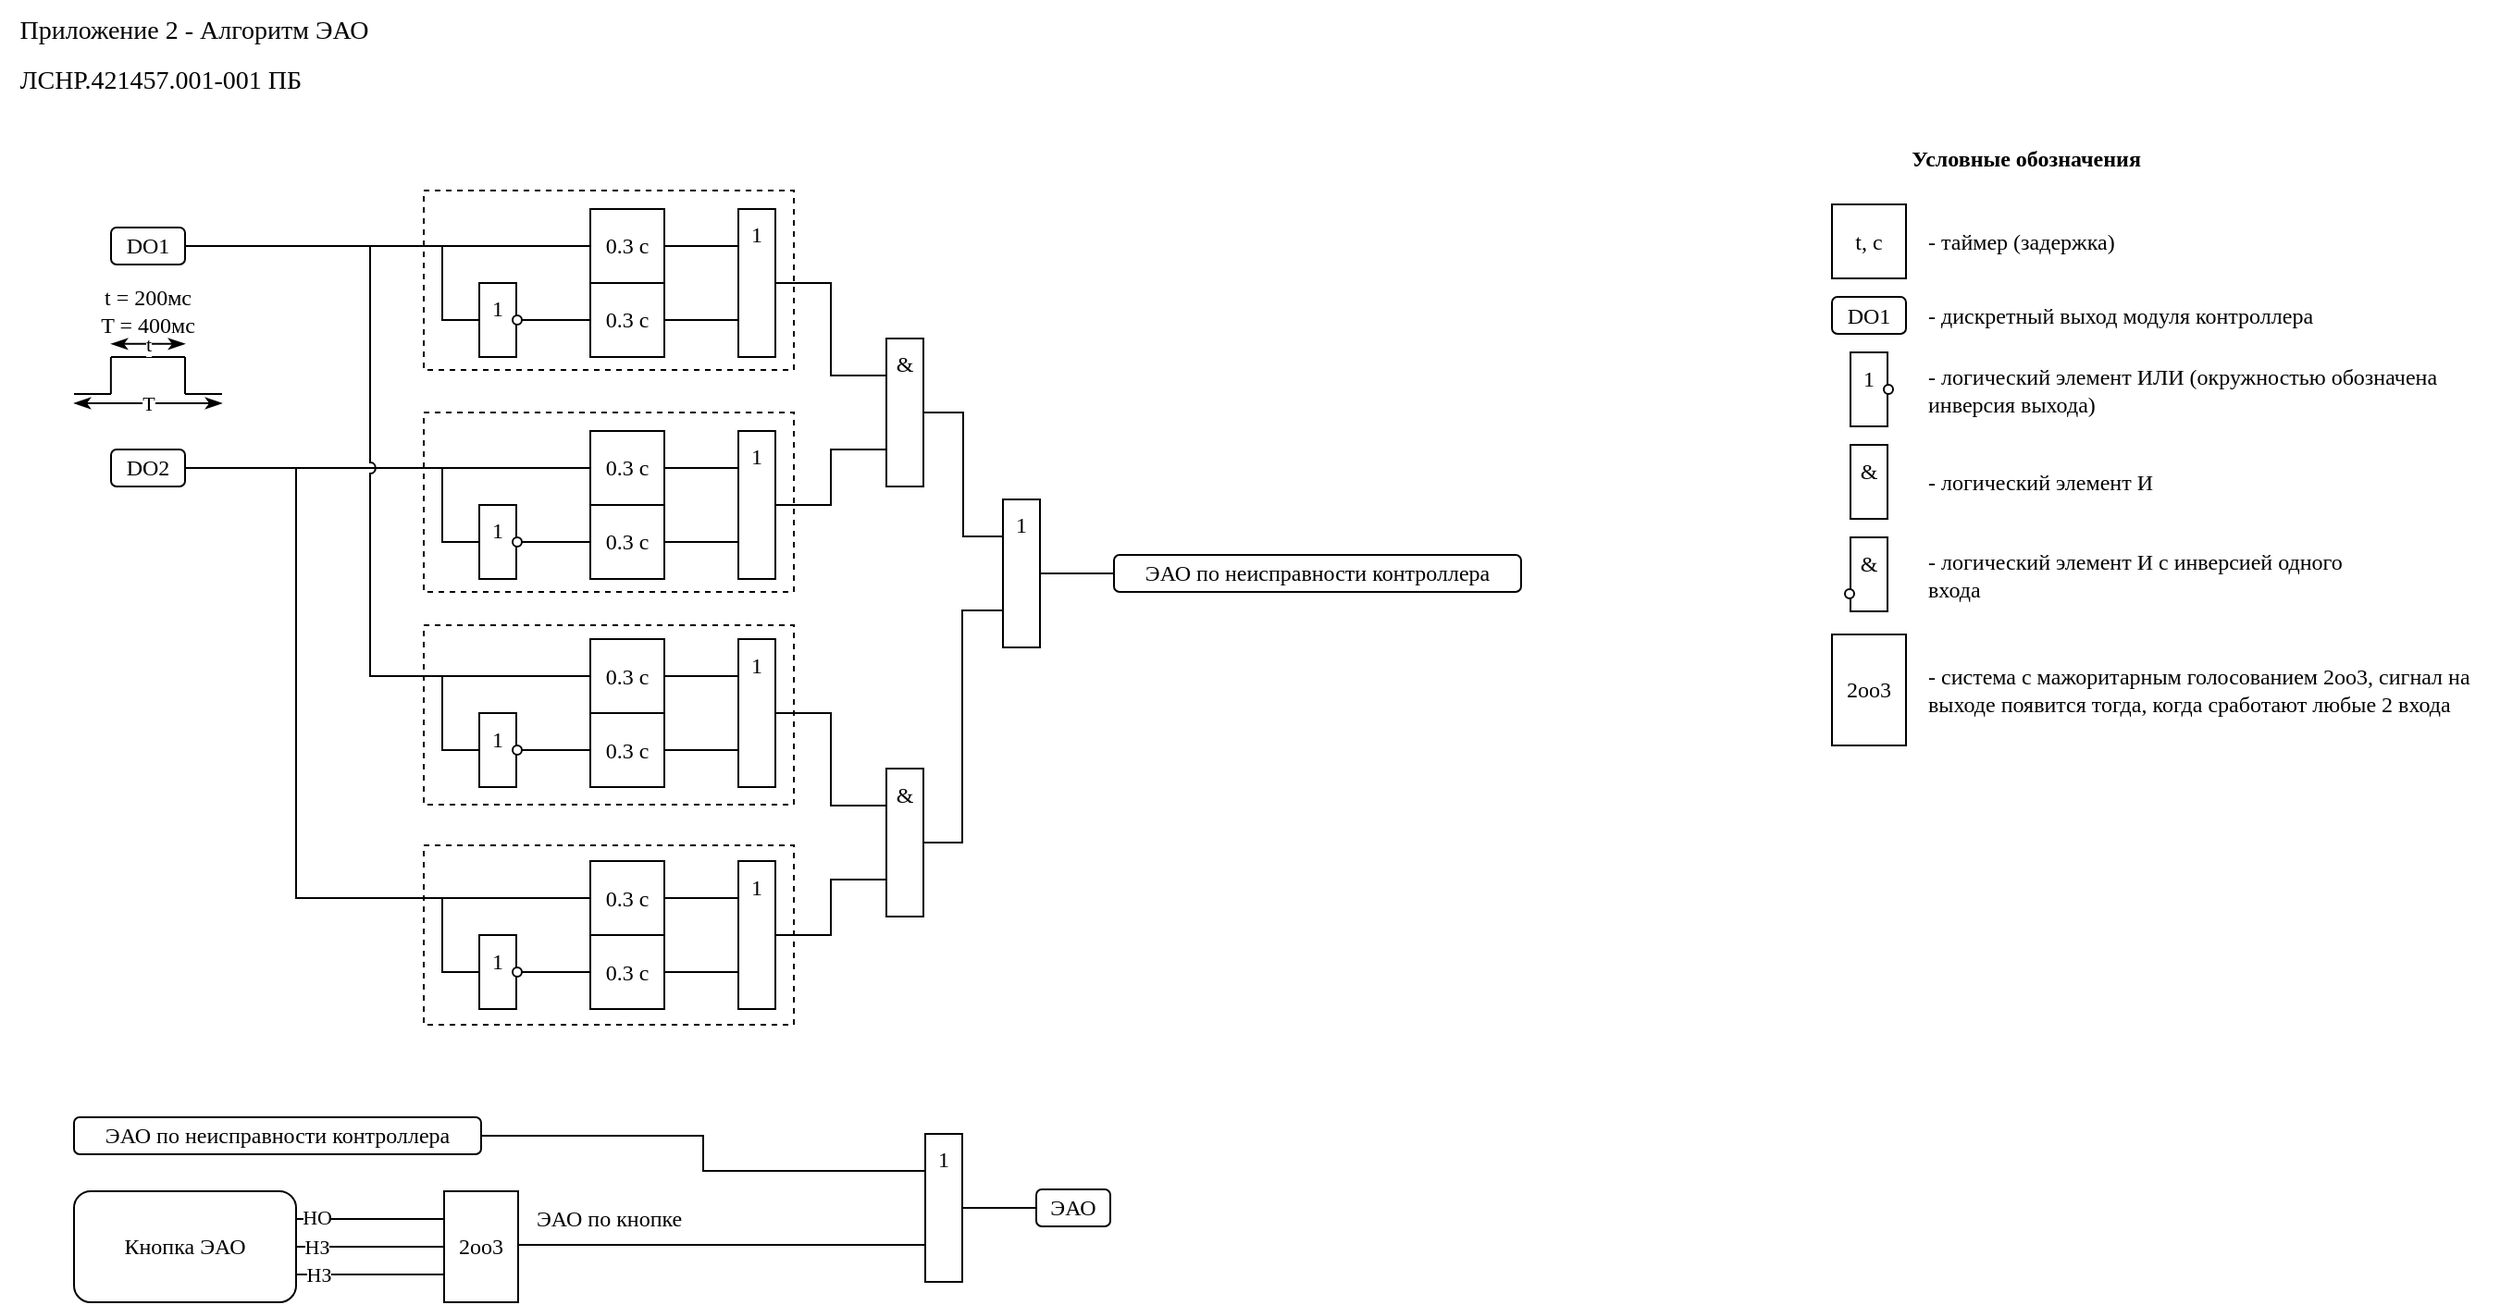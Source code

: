 <mxfile version="24.4.2" type="github" pages="2">
  <diagram id="ZtWWPMljTFp8yyawiEbH" name="ЭАО Причины">
    <mxGraphModel dx="1430" dy="848" grid="1" gridSize="10" guides="1" tooltips="1" connect="1" arrows="1" fold="1" page="1" pageScale="1" pageWidth="1654" pageHeight="1169" math="0" shadow="0">
      <root>
        <mxCell id="0" />
        <mxCell id="1" parent="0" />
        <mxCell id="1M11u-CtS68cAVDWNLhs-1" value="DO1" style="rounded=1;whiteSpace=wrap;html=1;fontFamily=Tahoma;" parent="1" vertex="1">
          <mxGeometry x="100" y="133" width="40" height="20" as="geometry" />
        </mxCell>
        <mxCell id="1M11u-CtS68cAVDWNLhs-2" value="0.3 с" style="whiteSpace=wrap;html=1;rounded=0;fontFamily=Tahoma;" parent="1" vertex="1">
          <mxGeometry x="359" y="123" width="40" height="40" as="geometry" />
        </mxCell>
        <mxCell id="1M11u-CtS68cAVDWNLhs-3" value="0.3 с" style="whiteSpace=wrap;html=1;rounded=0;fontFamily=Tahoma;" parent="1" vertex="1">
          <mxGeometry x="359" y="163" width="40" height="40" as="geometry" />
        </mxCell>
        <mxCell id="1M11u-CtS68cAVDWNLhs-4" value="1" style="whiteSpace=wrap;html=1;rounded=0;fontFamily=Tahoma;verticalAlign=top;" parent="1" vertex="1">
          <mxGeometry x="299" y="163" width="20" height="40" as="geometry" />
        </mxCell>
        <mxCell id="1M11u-CtS68cAVDWNLhs-5" value="" style="ellipse;whiteSpace=wrap;html=1;aspect=fixed;rounded=1;fontFamily=Tahoma;" parent="1" vertex="1">
          <mxGeometry x="317" y="180.5" width="5" height="5" as="geometry" />
        </mxCell>
        <mxCell id="1M11u-CtS68cAVDWNLhs-6" value="" style="edgeStyle=orthogonalEdgeStyle;rounded=0;orthogonalLoop=1;jettySize=auto;html=1;endArrow=none;endFill=0;entryX=0;entryY=0.5;entryDx=0;entryDy=0;exitX=1;exitY=0.5;exitDx=0;exitDy=0;fontFamily=Tahoma;" parent="1" source="1M11u-CtS68cAVDWNLhs-1" target="1M11u-CtS68cAVDWNLhs-2" edge="1">
          <mxGeometry relative="1" as="geometry">
            <mxPoint x="150" y="303" as="sourcePoint" />
            <mxPoint x="230" y="303" as="targetPoint" />
            <Array as="points" />
          </mxGeometry>
        </mxCell>
        <mxCell id="1M11u-CtS68cAVDWNLhs-7" value="" style="edgeStyle=orthogonalEdgeStyle;rounded=0;orthogonalLoop=1;jettySize=auto;html=1;endArrow=none;endFill=0;entryX=0;entryY=0.5;entryDx=0;entryDy=0;fontFamily=Tahoma;" parent="1" target="1M11u-CtS68cAVDWNLhs-4" edge="1">
          <mxGeometry relative="1" as="geometry">
            <mxPoint x="279" y="143" as="sourcePoint" />
            <mxPoint x="279" y="182.86" as="targetPoint" />
            <Array as="points">
              <mxPoint x="279" y="183" />
            </Array>
          </mxGeometry>
        </mxCell>
        <mxCell id="1M11u-CtS68cAVDWNLhs-8" value="" style="edgeStyle=orthogonalEdgeStyle;rounded=0;orthogonalLoop=1;jettySize=auto;html=1;endArrow=none;endFill=0;entryX=0;entryY=0.5;entryDx=0;entryDy=0;exitX=1;exitY=0.5;exitDx=0;exitDy=0;fontFamily=Tahoma;" parent="1" source="1M11u-CtS68cAVDWNLhs-5" target="1M11u-CtS68cAVDWNLhs-3" edge="1">
          <mxGeometry relative="1" as="geometry">
            <mxPoint x="339" y="183" as="sourcePoint" />
            <mxPoint x="369" y="153" as="targetPoint" />
            <Array as="points" />
          </mxGeometry>
        </mxCell>
        <mxCell id="1M11u-CtS68cAVDWNLhs-9" value="1" style="whiteSpace=wrap;html=1;rounded=0;fontFamily=Tahoma;verticalAlign=top;" parent="1" vertex="1">
          <mxGeometry x="439" y="123" width="20" height="80" as="geometry" />
        </mxCell>
        <mxCell id="1M11u-CtS68cAVDWNLhs-10" value="" style="edgeStyle=orthogonalEdgeStyle;rounded=0;orthogonalLoop=1;jettySize=auto;html=1;endArrow=none;endFill=0;entryX=0;entryY=0.75;entryDx=0;entryDy=0;exitX=1;exitY=0.5;exitDx=0;exitDy=0;fontFamily=Tahoma;" parent="1" source="1M11u-CtS68cAVDWNLhs-3" target="1M11u-CtS68cAVDWNLhs-9" edge="1">
          <mxGeometry relative="1" as="geometry">
            <mxPoint x="419" y="183" as="sourcePoint" />
            <mxPoint x="369" y="193" as="targetPoint" />
            <Array as="points" />
          </mxGeometry>
        </mxCell>
        <mxCell id="1M11u-CtS68cAVDWNLhs-11" value="" style="edgeStyle=orthogonalEdgeStyle;rounded=0;orthogonalLoop=1;jettySize=auto;html=1;endArrow=none;endFill=0;entryX=0;entryY=0.25;entryDx=0;entryDy=0;exitX=1;exitY=0.5;exitDx=0;exitDy=0;fontFamily=Tahoma;" parent="1" source="1M11u-CtS68cAVDWNLhs-2" target="1M11u-CtS68cAVDWNLhs-9" edge="1">
          <mxGeometry relative="1" as="geometry">
            <mxPoint x="409" y="193" as="sourcePoint" />
            <mxPoint x="469" y="193" as="targetPoint" />
            <Array as="points" />
          </mxGeometry>
        </mxCell>
        <mxCell id="1M11u-CtS68cAVDWNLhs-12" value="DO2" style="rounded=1;whiteSpace=wrap;html=1;fontFamily=Tahoma;" parent="1" vertex="1">
          <mxGeometry x="100" y="253" width="40" height="20" as="geometry" />
        </mxCell>
        <mxCell id="1M11u-CtS68cAVDWNLhs-13" value="0.3 с" style="whiteSpace=wrap;html=1;rounded=0;fontFamily=Tahoma;" parent="1" vertex="1">
          <mxGeometry x="359" y="243" width="40" height="40" as="geometry" />
        </mxCell>
        <mxCell id="1M11u-CtS68cAVDWNLhs-14" value="0.3 с" style="whiteSpace=wrap;html=1;rounded=0;fontFamily=Tahoma;" parent="1" vertex="1">
          <mxGeometry x="359" y="283" width="40" height="40" as="geometry" />
        </mxCell>
        <mxCell id="1M11u-CtS68cAVDWNLhs-15" value="1" style="whiteSpace=wrap;html=1;rounded=0;fontFamily=Tahoma;verticalAlign=top;" parent="1" vertex="1">
          <mxGeometry x="299" y="283" width="20" height="40" as="geometry" />
        </mxCell>
        <mxCell id="1M11u-CtS68cAVDWNLhs-16" value="" style="ellipse;whiteSpace=wrap;html=1;aspect=fixed;rounded=1;fontFamily=Tahoma;" parent="1" vertex="1">
          <mxGeometry x="317" y="300.5" width="5" height="5" as="geometry" />
        </mxCell>
        <mxCell id="1M11u-CtS68cAVDWNLhs-17" value="" style="edgeStyle=orthogonalEdgeStyle;rounded=0;orthogonalLoop=1;jettySize=auto;html=1;endArrow=none;endFill=0;entryX=0;entryY=0.5;entryDx=0;entryDy=0;exitX=1;exitY=0.5;exitDx=0;exitDy=0;fontFamily=Tahoma;" parent="1" source="1M11u-CtS68cAVDWNLhs-12" target="1M11u-CtS68cAVDWNLhs-13" edge="1">
          <mxGeometry relative="1" as="geometry">
            <mxPoint x="150" y="423" as="sourcePoint" />
            <mxPoint x="230" y="423" as="targetPoint" />
            <Array as="points" />
          </mxGeometry>
        </mxCell>
        <mxCell id="1M11u-CtS68cAVDWNLhs-18" value="" style="edgeStyle=orthogonalEdgeStyle;rounded=0;orthogonalLoop=1;jettySize=auto;html=1;endArrow=none;endFill=0;entryX=0;entryY=0.5;entryDx=0;entryDy=0;fontFamily=Tahoma;" parent="1" target="1M11u-CtS68cAVDWNLhs-15" edge="1">
          <mxGeometry relative="1" as="geometry">
            <mxPoint x="279" y="263" as="sourcePoint" />
            <mxPoint x="279" y="302.86" as="targetPoint" />
            <Array as="points">
              <mxPoint x="279" y="303" />
            </Array>
          </mxGeometry>
        </mxCell>
        <mxCell id="1M11u-CtS68cAVDWNLhs-19" value="" style="edgeStyle=orthogonalEdgeStyle;rounded=0;orthogonalLoop=1;jettySize=auto;html=1;endArrow=none;endFill=0;entryX=0;entryY=0.5;entryDx=0;entryDy=0;exitX=1;exitY=0.5;exitDx=0;exitDy=0;fontFamily=Tahoma;" parent="1" source="1M11u-CtS68cAVDWNLhs-16" target="1M11u-CtS68cAVDWNLhs-14" edge="1">
          <mxGeometry relative="1" as="geometry">
            <mxPoint x="339" y="303" as="sourcePoint" />
            <mxPoint x="369" y="273" as="targetPoint" />
            <Array as="points" />
          </mxGeometry>
        </mxCell>
        <mxCell id="1M11u-CtS68cAVDWNLhs-20" value="1" style="whiteSpace=wrap;html=1;rounded=0;fontFamily=Tahoma;verticalAlign=top;" parent="1" vertex="1">
          <mxGeometry x="439" y="243" width="20" height="80" as="geometry" />
        </mxCell>
        <mxCell id="1M11u-CtS68cAVDWNLhs-21" value="" style="edgeStyle=orthogonalEdgeStyle;rounded=0;orthogonalLoop=1;jettySize=auto;html=1;endArrow=none;endFill=0;entryX=0;entryY=0.75;entryDx=0;entryDy=0;exitX=1;exitY=0.5;exitDx=0;exitDy=0;fontFamily=Tahoma;" parent="1" source="1M11u-CtS68cAVDWNLhs-14" target="1M11u-CtS68cAVDWNLhs-20" edge="1">
          <mxGeometry relative="1" as="geometry">
            <mxPoint x="419" y="303" as="sourcePoint" />
            <mxPoint x="369" y="313" as="targetPoint" />
            <Array as="points" />
          </mxGeometry>
        </mxCell>
        <mxCell id="1M11u-CtS68cAVDWNLhs-22" value="" style="edgeStyle=orthogonalEdgeStyle;rounded=0;orthogonalLoop=1;jettySize=auto;html=1;endArrow=none;endFill=0;entryX=0;entryY=0.25;entryDx=0;entryDy=0;exitX=1;exitY=0.5;exitDx=0;exitDy=0;fontFamily=Tahoma;" parent="1" source="1M11u-CtS68cAVDWNLhs-13" target="1M11u-CtS68cAVDWNLhs-20" edge="1">
          <mxGeometry relative="1" as="geometry">
            <mxPoint x="409" y="313" as="sourcePoint" />
            <mxPoint x="469" y="313" as="targetPoint" />
            <Array as="points" />
          </mxGeometry>
        </mxCell>
        <mxCell id="1M11u-CtS68cAVDWNLhs-23" value="" style="endArrow=none;html=1;rounded=1;fontFamily=Tahoma;" parent="1" edge="1">
          <mxGeometry width="50" height="50" relative="1" as="geometry">
            <mxPoint x="140" y="223" as="sourcePoint" />
            <mxPoint x="160" y="223" as="targetPoint" />
          </mxGeometry>
        </mxCell>
        <mxCell id="1M11u-CtS68cAVDWNLhs-24" value="" style="endArrow=none;html=1;rounded=1;fontFamily=Tahoma;" parent="1" edge="1">
          <mxGeometry width="50" height="50" relative="1" as="geometry">
            <mxPoint x="99.93" y="223" as="sourcePoint" />
            <mxPoint x="99.93" y="203" as="targetPoint" />
          </mxGeometry>
        </mxCell>
        <mxCell id="1M11u-CtS68cAVDWNLhs-25" value="" style="endArrow=none;html=1;rounded=1;fontFamily=Tahoma;" parent="1" edge="1">
          <mxGeometry width="50" height="50" relative="1" as="geometry">
            <mxPoint x="140" y="223" as="sourcePoint" />
            <mxPoint x="140" y="203" as="targetPoint" />
          </mxGeometry>
        </mxCell>
        <mxCell id="1M11u-CtS68cAVDWNLhs-26" value="" style="endArrow=none;html=1;rounded=1;fontFamily=Tahoma;" parent="1" edge="1">
          <mxGeometry width="50" height="50" relative="1" as="geometry">
            <mxPoint x="140" y="203" as="sourcePoint" />
            <mxPoint x="100" y="203" as="targetPoint" />
          </mxGeometry>
        </mxCell>
        <mxCell id="1M11u-CtS68cAVDWNLhs-27" value="t&amp;nbsp;= 200мс&lt;br&gt;T = 400мс" style="text;html=1;strokeColor=none;fillColor=none;align=center;verticalAlign=middle;whiteSpace=wrap;rounded=0;fontFamily=Tahoma;" parent="1" vertex="1">
          <mxGeometry x="80" y="163" width="80" height="30" as="geometry" />
        </mxCell>
        <mxCell id="1M11u-CtS68cAVDWNLhs-28" value="T" style="endArrow=classicThin;startArrow=classicThin;html=1;rounded=1;fontFamily=Tahoma;startFill=1;endFill=1;" parent="1" edge="1">
          <mxGeometry width="50" height="50" relative="1" as="geometry">
            <mxPoint x="80" y="228" as="sourcePoint" />
            <mxPoint x="160" y="228" as="targetPoint" />
          </mxGeometry>
        </mxCell>
        <mxCell id="1M11u-CtS68cAVDWNLhs-29" value="t" style="endArrow=classicThin;startArrow=classicThin;html=1;rounded=1;fontFamily=Tahoma;startFill=1;endFill=1;" parent="1" edge="1">
          <mxGeometry width="50" height="50" relative="1" as="geometry">
            <mxPoint x="100" y="195.93" as="sourcePoint" />
            <mxPoint x="140" y="195.93" as="targetPoint" />
          </mxGeometry>
        </mxCell>
        <mxCell id="1M11u-CtS68cAVDWNLhs-30" value="" style="endArrow=none;html=1;rounded=1;fontFamily=Tahoma;" parent="1" edge="1">
          <mxGeometry width="50" height="50" relative="1" as="geometry">
            <mxPoint x="80" y="223" as="sourcePoint" />
            <mxPoint x="100" y="223" as="targetPoint" />
          </mxGeometry>
        </mxCell>
        <mxCell id="1M11u-CtS68cAVDWNLhs-31" value="&amp;amp;" style="whiteSpace=wrap;html=1;rounded=0;fontFamily=Tahoma;verticalAlign=top;" parent="1" vertex="1">
          <mxGeometry x="519" y="193" width="20" height="80" as="geometry" />
        </mxCell>
        <mxCell id="1M11u-CtS68cAVDWNLhs-32" value="" style="edgeStyle=orthogonalEdgeStyle;rounded=0;orthogonalLoop=1;jettySize=auto;html=1;endArrow=none;endFill=0;entryX=0;entryY=0.25;entryDx=0;entryDy=0;exitX=1;exitY=0.5;exitDx=0;exitDy=0;fontFamily=Tahoma;" parent="1" source="1M11u-CtS68cAVDWNLhs-9" target="1M11u-CtS68cAVDWNLhs-31" edge="1">
          <mxGeometry relative="1" as="geometry">
            <mxPoint x="479" y="153" as="sourcePoint" />
            <mxPoint x="519" y="153" as="targetPoint" />
            <Array as="points" />
          </mxGeometry>
        </mxCell>
        <mxCell id="1M11u-CtS68cAVDWNLhs-33" value="" style="edgeStyle=orthogonalEdgeStyle;rounded=0;orthogonalLoop=1;jettySize=auto;html=1;endArrow=none;endFill=0;entryX=0;entryY=0.75;entryDx=0;entryDy=0;exitX=1;exitY=0.5;exitDx=0;exitDy=0;fontFamily=Tahoma;" parent="1" source="1M11u-CtS68cAVDWNLhs-20" target="1M11u-CtS68cAVDWNLhs-31" edge="1">
          <mxGeometry relative="1" as="geometry">
            <mxPoint x="469" y="173" as="sourcePoint" />
            <mxPoint x="529" y="223" as="targetPoint" />
            <Array as="points" />
          </mxGeometry>
        </mxCell>
        <mxCell id="1M11u-CtS68cAVDWNLhs-42" value="ЭАО по неисправности контроллера" style="rounded=1;whiteSpace=wrap;html=1;fontFamily=Tahoma;" parent="1" vertex="1">
          <mxGeometry x="642" y="310" width="220" height="20" as="geometry" />
        </mxCell>
        <mxCell id="1M11u-CtS68cAVDWNLhs-43" value="1" style="whiteSpace=wrap;html=1;rounded=0;fontFamily=Tahoma;verticalAlign=top;" parent="1" vertex="1">
          <mxGeometry x="582" y="280" width="20" height="80" as="geometry" />
        </mxCell>
        <mxCell id="1M11u-CtS68cAVDWNLhs-44" value="" style="edgeStyle=orthogonalEdgeStyle;rounded=0;orthogonalLoop=1;jettySize=auto;html=1;endArrow=none;endFill=0;entryX=0;entryY=0.25;entryDx=0;entryDy=0;exitX=1;exitY=0.5;exitDx=0;exitDy=0;fontFamily=Tahoma;" parent="1" source="1M11u-CtS68cAVDWNLhs-31" target="1M11u-CtS68cAVDWNLhs-43" edge="1">
          <mxGeometry relative="1" as="geometry">
            <mxPoint x="469" y="173" as="sourcePoint" />
            <mxPoint x="529" y="223" as="targetPoint" />
            <Array as="points" />
          </mxGeometry>
        </mxCell>
        <mxCell id="1M11u-CtS68cAVDWNLhs-45" value="" style="edgeStyle=orthogonalEdgeStyle;rounded=0;orthogonalLoop=1;jettySize=auto;html=1;endArrow=none;endFill=0;entryX=0;entryY=0.75;entryDx=0;entryDy=0;exitX=1;exitY=0.5;exitDx=0;exitDy=0;fontFamily=Tahoma;" parent="1" source="1M11u-CtS68cAVDWNLhs-79" target="1M11u-CtS68cAVDWNLhs-43" edge="1">
          <mxGeometry relative="1" as="geometry">
            <mxPoint x="419" y="392" as="sourcePoint" />
            <mxPoint x="649" y="293" as="targetPoint" />
            <Array as="points">
              <mxPoint x="560" y="466" />
              <mxPoint x="560" y="340" />
            </Array>
          </mxGeometry>
        </mxCell>
        <mxCell id="1M11u-CtS68cAVDWNLhs-46" value="" style="edgeStyle=orthogonalEdgeStyle;rounded=0;orthogonalLoop=1;jettySize=auto;html=1;endArrow=none;endFill=0;entryX=0;entryY=0.5;entryDx=0;entryDy=0;fontFamily=Tahoma;exitX=1;exitY=0.5;exitDx=0;exitDy=0;" parent="1" source="1M11u-CtS68cAVDWNLhs-43" target="1M11u-CtS68cAVDWNLhs-42" edge="1">
          <mxGeometry relative="1" as="geometry">
            <mxPoint x="612" y="322" as="sourcePoint" />
            <mxPoint x="592" y="312" as="targetPoint" />
            <Array as="points" />
          </mxGeometry>
        </mxCell>
        <mxCell id="1M11u-CtS68cAVDWNLhs-50" value="0.3 с" style="whiteSpace=wrap;html=1;rounded=0;fontFamily=Tahoma;" parent="1" vertex="1">
          <mxGeometry x="359" y="355.5" width="40" height="40" as="geometry" />
        </mxCell>
        <mxCell id="1M11u-CtS68cAVDWNLhs-51" value="0.3 с" style="whiteSpace=wrap;html=1;rounded=0;fontFamily=Tahoma;" parent="1" vertex="1">
          <mxGeometry x="359" y="395.5" width="40" height="40" as="geometry" />
        </mxCell>
        <mxCell id="1M11u-CtS68cAVDWNLhs-52" value="1" style="whiteSpace=wrap;html=1;rounded=0;fontFamily=Tahoma;verticalAlign=top;" parent="1" vertex="1">
          <mxGeometry x="299" y="395.5" width="20" height="40" as="geometry" />
        </mxCell>
        <mxCell id="1M11u-CtS68cAVDWNLhs-53" value="" style="ellipse;whiteSpace=wrap;html=1;aspect=fixed;rounded=1;fontFamily=Tahoma;" parent="1" vertex="1">
          <mxGeometry x="317" y="413" width="5" height="5" as="geometry" />
        </mxCell>
        <mxCell id="1M11u-CtS68cAVDWNLhs-54" value="" style="edgeStyle=orthogonalEdgeStyle;rounded=0;orthogonalLoop=1;jettySize=auto;html=1;endArrow=none;endFill=0;entryX=0;entryY=0.5;entryDx=0;entryDy=0;fontFamily=Tahoma;exitX=1;exitY=0.5;exitDx=0;exitDy=0;jumpStyle=arc;" parent="1" source="1M11u-CtS68cAVDWNLhs-1" target="1M11u-CtS68cAVDWNLhs-50" edge="1">
          <mxGeometry relative="1" as="geometry">
            <mxPoint x="240" y="140" as="sourcePoint" />
            <mxPoint x="230" y="535.5" as="targetPoint" />
            <Array as="points">
              <mxPoint x="240" y="143" />
              <mxPoint x="240" y="376" />
            </Array>
          </mxGeometry>
        </mxCell>
        <mxCell id="1M11u-CtS68cAVDWNLhs-55" value="" style="edgeStyle=orthogonalEdgeStyle;rounded=0;orthogonalLoop=1;jettySize=auto;html=1;endArrow=none;endFill=0;entryX=0;entryY=0.5;entryDx=0;entryDy=0;fontFamily=Tahoma;" parent="1" target="1M11u-CtS68cAVDWNLhs-52" edge="1">
          <mxGeometry relative="1" as="geometry">
            <mxPoint x="279" y="375.5" as="sourcePoint" />
            <mxPoint x="279" y="415.36" as="targetPoint" />
            <Array as="points">
              <mxPoint x="279" y="415.5" />
            </Array>
          </mxGeometry>
        </mxCell>
        <mxCell id="1M11u-CtS68cAVDWNLhs-56" value="" style="edgeStyle=orthogonalEdgeStyle;rounded=0;orthogonalLoop=1;jettySize=auto;html=1;endArrow=none;endFill=0;entryX=0;entryY=0.5;entryDx=0;entryDy=0;exitX=1;exitY=0.5;exitDx=0;exitDy=0;fontFamily=Tahoma;" parent="1" source="1M11u-CtS68cAVDWNLhs-53" target="1M11u-CtS68cAVDWNLhs-51" edge="1">
          <mxGeometry relative="1" as="geometry">
            <mxPoint x="339" y="415.5" as="sourcePoint" />
            <mxPoint x="369" y="385.5" as="targetPoint" />
            <Array as="points" />
          </mxGeometry>
        </mxCell>
        <mxCell id="1M11u-CtS68cAVDWNLhs-57" value="1" style="whiteSpace=wrap;html=1;rounded=0;fontFamily=Tahoma;verticalAlign=top;" parent="1" vertex="1">
          <mxGeometry x="439" y="355.5" width="20" height="80" as="geometry" />
        </mxCell>
        <mxCell id="1M11u-CtS68cAVDWNLhs-58" value="" style="edgeStyle=orthogonalEdgeStyle;rounded=0;orthogonalLoop=1;jettySize=auto;html=1;endArrow=none;endFill=0;entryX=0;entryY=0.75;entryDx=0;entryDy=0;exitX=1;exitY=0.5;exitDx=0;exitDy=0;fontFamily=Tahoma;" parent="1" source="1M11u-CtS68cAVDWNLhs-51" target="1M11u-CtS68cAVDWNLhs-57" edge="1">
          <mxGeometry relative="1" as="geometry">
            <mxPoint x="419" y="415.5" as="sourcePoint" />
            <mxPoint x="369" y="425.5" as="targetPoint" />
            <Array as="points" />
          </mxGeometry>
        </mxCell>
        <mxCell id="1M11u-CtS68cAVDWNLhs-59" value="" style="edgeStyle=orthogonalEdgeStyle;rounded=0;orthogonalLoop=1;jettySize=auto;html=1;endArrow=none;endFill=0;entryX=0;entryY=0.25;entryDx=0;entryDy=0;exitX=1;exitY=0.5;exitDx=0;exitDy=0;fontFamily=Tahoma;" parent="1" source="1M11u-CtS68cAVDWNLhs-50" target="1M11u-CtS68cAVDWNLhs-57" edge="1">
          <mxGeometry relative="1" as="geometry">
            <mxPoint x="409" y="425.5" as="sourcePoint" />
            <mxPoint x="469" y="425.5" as="targetPoint" />
            <Array as="points" />
          </mxGeometry>
        </mxCell>
        <mxCell id="1M11u-CtS68cAVDWNLhs-61" value="0.3 с" style="whiteSpace=wrap;html=1;rounded=0;fontFamily=Tahoma;" parent="1" vertex="1">
          <mxGeometry x="359" y="475.5" width="40" height="40" as="geometry" />
        </mxCell>
        <mxCell id="1M11u-CtS68cAVDWNLhs-62" value="0.3 с" style="whiteSpace=wrap;html=1;rounded=0;fontFamily=Tahoma;" parent="1" vertex="1">
          <mxGeometry x="359" y="515.5" width="40" height="40" as="geometry" />
        </mxCell>
        <mxCell id="1M11u-CtS68cAVDWNLhs-63" value="1" style="whiteSpace=wrap;html=1;rounded=0;fontFamily=Tahoma;verticalAlign=top;" parent="1" vertex="1">
          <mxGeometry x="299" y="515.5" width="20" height="40" as="geometry" />
        </mxCell>
        <mxCell id="1M11u-CtS68cAVDWNLhs-64" value="" style="ellipse;whiteSpace=wrap;html=1;aspect=fixed;rounded=1;fontFamily=Tahoma;" parent="1" vertex="1">
          <mxGeometry x="317" y="533" width="5" height="5" as="geometry" />
        </mxCell>
        <mxCell id="1M11u-CtS68cAVDWNLhs-65" value="" style="edgeStyle=orthogonalEdgeStyle;rounded=0;orthogonalLoop=1;jettySize=auto;html=1;endArrow=none;endFill=0;entryX=0;entryY=0.5;entryDx=0;entryDy=0;exitX=1;exitY=0.5;exitDx=0;exitDy=0;fontFamily=Tahoma;jumpStyle=arc;" parent="1" source="1M11u-CtS68cAVDWNLhs-12" target="1M11u-CtS68cAVDWNLhs-61" edge="1">
          <mxGeometry relative="1" as="geometry">
            <mxPoint x="140" y="495.5" as="sourcePoint" />
            <mxPoint x="230" y="655.5" as="targetPoint" />
            <Array as="points">
              <mxPoint x="200" y="263" />
              <mxPoint x="200" y="496" />
            </Array>
          </mxGeometry>
        </mxCell>
        <mxCell id="1M11u-CtS68cAVDWNLhs-66" value="" style="edgeStyle=orthogonalEdgeStyle;rounded=0;orthogonalLoop=1;jettySize=auto;html=1;endArrow=none;endFill=0;entryX=0;entryY=0.5;entryDx=0;entryDy=0;fontFamily=Tahoma;" parent="1" target="1M11u-CtS68cAVDWNLhs-63" edge="1">
          <mxGeometry relative="1" as="geometry">
            <mxPoint x="279" y="495.5" as="sourcePoint" />
            <mxPoint x="279" y="535.36" as="targetPoint" />
            <Array as="points">
              <mxPoint x="279" y="535.5" />
            </Array>
          </mxGeometry>
        </mxCell>
        <mxCell id="1M11u-CtS68cAVDWNLhs-67" value="" style="edgeStyle=orthogonalEdgeStyle;rounded=0;orthogonalLoop=1;jettySize=auto;html=1;endArrow=none;endFill=0;entryX=0;entryY=0.5;entryDx=0;entryDy=0;exitX=1;exitY=0.5;exitDx=0;exitDy=0;fontFamily=Tahoma;" parent="1" source="1M11u-CtS68cAVDWNLhs-64" target="1M11u-CtS68cAVDWNLhs-62" edge="1">
          <mxGeometry relative="1" as="geometry">
            <mxPoint x="339" y="535.5" as="sourcePoint" />
            <mxPoint x="369" y="505.5" as="targetPoint" />
            <Array as="points" />
          </mxGeometry>
        </mxCell>
        <mxCell id="1M11u-CtS68cAVDWNLhs-68" value="1" style="whiteSpace=wrap;html=1;rounded=0;fontFamily=Tahoma;verticalAlign=top;" parent="1" vertex="1">
          <mxGeometry x="439" y="475.5" width="20" height="80" as="geometry" />
        </mxCell>
        <mxCell id="1M11u-CtS68cAVDWNLhs-69" value="" style="edgeStyle=orthogonalEdgeStyle;rounded=0;orthogonalLoop=1;jettySize=auto;html=1;endArrow=none;endFill=0;entryX=0;entryY=0.75;entryDx=0;entryDy=0;exitX=1;exitY=0.5;exitDx=0;exitDy=0;fontFamily=Tahoma;" parent="1" source="1M11u-CtS68cAVDWNLhs-62" target="1M11u-CtS68cAVDWNLhs-68" edge="1">
          <mxGeometry relative="1" as="geometry">
            <mxPoint x="419" y="535.5" as="sourcePoint" />
            <mxPoint x="369" y="545.5" as="targetPoint" />
            <Array as="points" />
          </mxGeometry>
        </mxCell>
        <mxCell id="1M11u-CtS68cAVDWNLhs-70" value="" style="edgeStyle=orthogonalEdgeStyle;rounded=0;orthogonalLoop=1;jettySize=auto;html=1;endArrow=none;endFill=0;entryX=0;entryY=0.25;entryDx=0;entryDy=0;exitX=1;exitY=0.5;exitDx=0;exitDy=0;fontFamily=Tahoma;" parent="1" source="1M11u-CtS68cAVDWNLhs-61" target="1M11u-CtS68cAVDWNLhs-68" edge="1">
          <mxGeometry relative="1" as="geometry">
            <mxPoint x="409" y="545.5" as="sourcePoint" />
            <mxPoint x="469" y="545.5" as="targetPoint" />
            <Array as="points" />
          </mxGeometry>
        </mxCell>
        <mxCell id="1M11u-CtS68cAVDWNLhs-79" value="&amp;amp;" style="whiteSpace=wrap;html=1;rounded=0;fontFamily=Tahoma;verticalAlign=top;" parent="1" vertex="1">
          <mxGeometry x="519" y="425.5" width="20" height="80" as="geometry" />
        </mxCell>
        <mxCell id="1M11u-CtS68cAVDWNLhs-80" value="" style="edgeStyle=orthogonalEdgeStyle;rounded=0;orthogonalLoop=1;jettySize=auto;html=1;endArrow=none;endFill=0;entryX=0;entryY=0.25;entryDx=0;entryDy=0;exitX=1;exitY=0.5;exitDx=0;exitDy=0;fontFamily=Tahoma;" parent="1" source="1M11u-CtS68cAVDWNLhs-57" target="1M11u-CtS68cAVDWNLhs-79" edge="1">
          <mxGeometry relative="1" as="geometry">
            <mxPoint x="479" y="385.5" as="sourcePoint" />
            <mxPoint x="519" y="385.5" as="targetPoint" />
            <Array as="points" />
          </mxGeometry>
        </mxCell>
        <mxCell id="1M11u-CtS68cAVDWNLhs-81" value="" style="edgeStyle=orthogonalEdgeStyle;rounded=0;orthogonalLoop=1;jettySize=auto;html=1;endArrow=none;endFill=0;entryX=0;entryY=0.75;entryDx=0;entryDy=0;exitX=1;exitY=0.5;exitDx=0;exitDy=0;fontFamily=Tahoma;" parent="1" source="1M11u-CtS68cAVDWNLhs-68" target="1M11u-CtS68cAVDWNLhs-79" edge="1">
          <mxGeometry relative="1" as="geometry">
            <mxPoint x="469" y="405.5" as="sourcePoint" />
            <mxPoint x="529" y="455.5" as="targetPoint" />
            <Array as="points" />
          </mxGeometry>
        </mxCell>
        <mxCell id="1M11u-CtS68cAVDWNLhs-82" value="Кнопка ЭАО" style="rounded=1;whiteSpace=wrap;html=1;fontFamily=Tahoma;" parent="1" vertex="1">
          <mxGeometry x="80" y="654" width="120" height="60" as="geometry" />
        </mxCell>
        <mxCell id="1M11u-CtS68cAVDWNLhs-83" value="2оо3" style="whiteSpace=wrap;html=1;rounded=0;fontFamily=Tahoma;" parent="1" vertex="1">
          <mxGeometry x="280" y="654" width="40" height="60" as="geometry" />
        </mxCell>
        <mxCell id="1M11u-CtS68cAVDWNLhs-84" value="" style="edgeStyle=orthogonalEdgeStyle;rounded=0;orthogonalLoop=1;jettySize=auto;html=1;endArrow=none;endFill=0;entryX=0;entryY=0.25;entryDx=0;entryDy=0;exitX=1;exitY=0.25;exitDx=0;exitDy=0;fontFamily=Tahoma;" parent="1" source="1M11u-CtS68cAVDWNLhs-82" target="1M11u-CtS68cAVDWNLhs-83" edge="1">
          <mxGeometry relative="1" as="geometry">
            <mxPoint x="310" y="604" as="sourcePoint" />
            <mxPoint x="350" y="604" as="targetPoint" />
            <Array as="points" />
          </mxGeometry>
        </mxCell>
        <mxCell id="1M11u-CtS68cAVDWNLhs-85" value="НО" style="edgeLabel;html=1;align=center;verticalAlign=middle;resizable=0;points=[];fontFamily=Tahoma;" parent="1M11u-CtS68cAVDWNLhs-84" vertex="1" connectable="0">
          <mxGeometry x="-0.027" y="1" relative="1" as="geometry">
            <mxPoint x="-28" as="offset" />
          </mxGeometry>
        </mxCell>
        <mxCell id="1M11u-CtS68cAVDWNLhs-86" value="" style="edgeStyle=orthogonalEdgeStyle;rounded=0;orthogonalLoop=1;jettySize=auto;html=1;endArrow=none;endFill=0;entryX=0;entryY=0.5;entryDx=0;entryDy=0;exitX=1;exitY=0.5;exitDx=0;exitDy=0;fontFamily=Tahoma;" parent="1" source="1M11u-CtS68cAVDWNLhs-82" target="1M11u-CtS68cAVDWNLhs-83" edge="1">
          <mxGeometry relative="1" as="geometry">
            <mxPoint x="210" y="679" as="sourcePoint" />
            <mxPoint x="290" y="679" as="targetPoint" />
            <Array as="points" />
          </mxGeometry>
        </mxCell>
        <mxCell id="1M11u-CtS68cAVDWNLhs-87" value="НЗ" style="edgeLabel;html=1;align=center;verticalAlign=middle;resizable=0;points=[];fontFamily=Tahoma;" parent="1M11u-CtS68cAVDWNLhs-86" vertex="1" connectable="0">
          <mxGeometry x="-0.056" relative="1" as="geometry">
            <mxPoint x="-27" as="offset" />
          </mxGeometry>
        </mxCell>
        <mxCell id="1M11u-CtS68cAVDWNLhs-88" value="" style="edgeStyle=orthogonalEdgeStyle;rounded=0;orthogonalLoop=1;jettySize=auto;html=1;endArrow=none;endFill=0;entryX=0;entryY=0.75;entryDx=0;entryDy=0;exitX=1;exitY=0.75;exitDx=0;exitDy=0;fontFamily=Tahoma;" parent="1" source="1M11u-CtS68cAVDWNLhs-82" target="1M11u-CtS68cAVDWNLhs-83" edge="1">
          <mxGeometry relative="1" as="geometry">
            <mxPoint x="210" y="694" as="sourcePoint" />
            <mxPoint x="290" y="694" as="targetPoint" />
            <Array as="points" />
          </mxGeometry>
        </mxCell>
        <mxCell id="1M11u-CtS68cAVDWNLhs-89" value="НЗ" style="edgeLabel;html=1;align=center;verticalAlign=middle;resizable=0;points=[];fontFamily=Tahoma;" parent="1M11u-CtS68cAVDWNLhs-88" vertex="1" connectable="0">
          <mxGeometry x="-0.016" relative="1" as="geometry">
            <mxPoint x="-28" as="offset" />
          </mxGeometry>
        </mxCell>
        <mxCell id="1M11u-CtS68cAVDWNLhs-90" value="ЭАО" style="rounded=1;whiteSpace=wrap;html=1;fontFamily=Tahoma;" parent="1" vertex="1">
          <mxGeometry x="600" y="653" width="40" height="20" as="geometry" />
        </mxCell>
        <mxCell id="1M11u-CtS68cAVDWNLhs-91" value="1" style="whiteSpace=wrap;html=1;rounded=0;fontFamily=Tahoma;verticalAlign=top;" parent="1" vertex="1">
          <mxGeometry x="540" y="623" width="20" height="80" as="geometry" />
        </mxCell>
        <mxCell id="1M11u-CtS68cAVDWNLhs-93" value="" style="edgeStyle=orthogonalEdgeStyle;rounded=0;orthogonalLoop=1;jettySize=auto;html=1;endArrow=none;endFill=0;entryX=0;entryY=0.75;entryDx=0;entryDy=0;exitX=1;exitY=0.5;exitDx=0;exitDy=0;fontFamily=Tahoma;" parent="1" source="1M11u-CtS68cAVDWNLhs-83" target="1M11u-CtS68cAVDWNLhs-91" edge="1">
          <mxGeometry relative="1" as="geometry">
            <mxPoint x="450" y="603" as="sourcePoint" />
            <mxPoint x="550" y="653" as="targetPoint" />
            <Array as="points">
              <mxPoint x="320" y="683" />
            </Array>
          </mxGeometry>
        </mxCell>
        <mxCell id="1M11u-CtS68cAVDWNLhs-94" value="" style="edgeStyle=orthogonalEdgeStyle;rounded=0;orthogonalLoop=1;jettySize=auto;html=1;endArrow=none;endFill=0;entryX=0;entryY=0.5;entryDx=0;entryDy=0;fontFamily=Tahoma;exitX=1;exitY=0.5;exitDx=0;exitDy=0;" parent="1" source="1M11u-CtS68cAVDWNLhs-91" target="1M11u-CtS68cAVDWNLhs-90" edge="1">
          <mxGeometry relative="1" as="geometry">
            <mxPoint x="570" y="663" as="sourcePoint" />
            <mxPoint x="550" y="653" as="targetPoint" />
            <Array as="points" />
          </mxGeometry>
        </mxCell>
        <mxCell id="1M11u-CtS68cAVDWNLhs-96" value="ЭАО по кнопке" style="text;html=1;strokeColor=none;fillColor=none;align=left;verticalAlign=middle;whiteSpace=wrap;rounded=0;fontFamily=Tahoma;" parent="1" vertex="1">
          <mxGeometry x="327.5" y="654" width="102.5" height="30" as="geometry" />
        </mxCell>
        <mxCell id="1M11u-CtS68cAVDWNLhs-119" style="edgeStyle=orthogonalEdgeStyle;rounded=0;orthogonalLoop=1;jettySize=auto;html=1;entryX=0;entryY=0.25;entryDx=0;entryDy=0;endArrow=none;endFill=0;" parent="1" source="1M11u-CtS68cAVDWNLhs-118" target="1M11u-CtS68cAVDWNLhs-91" edge="1">
          <mxGeometry relative="1" as="geometry" />
        </mxCell>
        <mxCell id="1M11u-CtS68cAVDWNLhs-118" value="ЭАО по неисправности контроллера" style="rounded=1;whiteSpace=wrap;html=1;fontFamily=Tahoma;" parent="1" vertex="1">
          <mxGeometry x="80" y="614" width="220" height="20" as="geometry" />
        </mxCell>
        <mxCell id="ysgFr3D8HpojYPAeVsqk-1" value="t, с" style="whiteSpace=wrap;html=1;rounded=0;fontFamily=Tahoma;" parent="1" vertex="1">
          <mxGeometry x="1030" y="120.5" width="40" height="40" as="geometry" />
        </mxCell>
        <mxCell id="ysgFr3D8HpojYPAeVsqk-2" value="- таймер (задержка)" style="text;html=1;strokeColor=none;fillColor=none;align=left;verticalAlign=middle;whiteSpace=wrap;rounded=0;fontFamily=Tahoma;" parent="1" vertex="1">
          <mxGeometry x="1080" y="125.5" width="120" height="30" as="geometry" />
        </mxCell>
        <mxCell id="ysgFr3D8HpojYPAeVsqk-3" value="Условные обозначения" style="text;html=1;strokeColor=none;fillColor=none;align=center;verticalAlign=middle;whiteSpace=wrap;rounded=0;fontFamily=Tahoma;fontStyle=1" parent="1" vertex="1">
          <mxGeometry x="1040" y="80.5" width="190" height="30" as="geometry" />
        </mxCell>
        <mxCell id="ysgFr3D8HpojYPAeVsqk-4" value="DO1" style="rounded=1;whiteSpace=wrap;html=1;fontFamily=Tahoma;" parent="1" vertex="1">
          <mxGeometry x="1030" y="170.5" width="40" height="20" as="geometry" />
        </mxCell>
        <mxCell id="ysgFr3D8HpojYPAeVsqk-5" value="- дискретный выход модуля контроллера" style="text;html=1;strokeColor=none;fillColor=none;align=left;verticalAlign=middle;whiteSpace=wrap;rounded=0;fontFamily=Tahoma;" parent="1" vertex="1">
          <mxGeometry x="1080" y="165.5" width="250" height="30" as="geometry" />
        </mxCell>
        <mxCell id="ysgFr3D8HpojYPAeVsqk-6" value="1" style="whiteSpace=wrap;html=1;rounded=0;fontFamily=Tahoma;verticalAlign=top;" parent="1" vertex="1">
          <mxGeometry x="1040" y="200.5" width="20" height="40" as="geometry" />
        </mxCell>
        <mxCell id="ysgFr3D8HpojYPAeVsqk-7" value="" style="ellipse;whiteSpace=wrap;html=1;aspect=fixed;rounded=1;fontFamily=Tahoma;" parent="1" vertex="1">
          <mxGeometry x="1058" y="218" width="5" height="5" as="geometry" />
        </mxCell>
        <mxCell id="ysgFr3D8HpojYPAeVsqk-8" value="- логический элемент ИЛИ (окружностью обозначена инверсия выхода)" style="text;html=1;strokeColor=none;fillColor=none;align=left;verticalAlign=middle;whiteSpace=wrap;rounded=0;fontFamily=Tahoma;" parent="1" vertex="1">
          <mxGeometry x="1080" y="200.5" width="310" height="40" as="geometry" />
        </mxCell>
        <mxCell id="ysgFr3D8HpojYPAeVsqk-9" value="&amp;amp;" style="whiteSpace=wrap;html=1;rounded=0;fontFamily=Tahoma;verticalAlign=top;" parent="1" vertex="1">
          <mxGeometry x="1040" y="250.5" width="20" height="40" as="geometry" />
        </mxCell>
        <mxCell id="ysgFr3D8HpojYPAeVsqk-10" value="- логический элемент И" style="text;html=1;strokeColor=none;fillColor=none;align=left;verticalAlign=middle;whiteSpace=wrap;rounded=0;fontFamily=Tahoma;" parent="1" vertex="1">
          <mxGeometry x="1080" y="250.5" width="250" height="40" as="geometry" />
        </mxCell>
        <mxCell id="ysgFr3D8HpojYPAeVsqk-11" value="2оо3" style="whiteSpace=wrap;html=1;rounded=0;fontFamily=Tahoma;" parent="1" vertex="1">
          <mxGeometry x="1030" y="353" width="40" height="60" as="geometry" />
        </mxCell>
        <mxCell id="ysgFr3D8HpojYPAeVsqk-12" value="- система с мажоритарным голосованием 2оо3, сигнал на выходе появится тогда, когда сработают любые 2 входа" style="text;html=1;strokeColor=none;fillColor=none;align=left;verticalAlign=middle;whiteSpace=wrap;rounded=0;fontFamily=Tahoma;" parent="1" vertex="1">
          <mxGeometry x="1080" y="363" width="310" height="40" as="geometry" />
        </mxCell>
        <mxCell id="ysgFr3D8HpojYPAeVsqk-13" value="&amp;amp;" style="whiteSpace=wrap;html=1;rounded=0;fontFamily=Tahoma;verticalAlign=top;" parent="1" vertex="1">
          <mxGeometry x="1040" y="300.5" width="20" height="40" as="geometry" />
        </mxCell>
        <mxCell id="ysgFr3D8HpojYPAeVsqk-14" value="- логический элемент И с инверсией одного входа" style="text;html=1;strokeColor=none;fillColor=none;align=left;verticalAlign=middle;whiteSpace=wrap;rounded=0;fontFamily=Tahoma;" parent="1" vertex="1">
          <mxGeometry x="1080" y="300.5" width="250" height="40" as="geometry" />
        </mxCell>
        <mxCell id="ysgFr3D8HpojYPAeVsqk-15" value="" style="ellipse;whiteSpace=wrap;html=1;aspect=fixed;rounded=1;fontFamily=Tahoma;" parent="1" vertex="1">
          <mxGeometry x="1037" y="328.5" width="5" height="5" as="geometry" />
        </mxCell>
        <mxCell id="1pJ_pbgR7bvH_1sQ6Tti-1" value="&lt;h1 style=&quot;border-color: var(--border-color); text-align: left; font-size: 14px;&quot;&gt;&lt;span style=&quot;font-weight: normal;&quot;&gt;Приложение 2 - Алгоритм ЭАО&lt;/span&gt;&lt;/h1&gt;&lt;h1 style=&quot;text-align: left; font-size: 14px;&quot;&gt;&lt;span style=&quot;font-weight: normal;&quot;&gt;ЛСНР.421457.001-001 ПБ&lt;/span&gt;&lt;/h1&gt;" style="text;html=1;strokeColor=none;fillColor=none;spacing=5;spacingTop=-20;whiteSpace=wrap;overflow=hidden;rounded=0;align=center;fontSize=18;verticalAlign=top;fontFamily=Tahoma;" parent="1" vertex="1">
          <mxGeometry x="40" y="20" width="210" height="50" as="geometry" />
        </mxCell>
        <mxCell id="mWUiy2DTIecMd4h9t4CF-1" value="" style="rounded=0;whiteSpace=wrap;html=1;dashed=1;fillColor=none;labelPosition=right;verticalLabelPosition=top;align=left;verticalAlign=bottom;" parent="1" vertex="1">
          <mxGeometry x="269" y="113" width="200" height="97" as="geometry" />
        </mxCell>
        <mxCell id="mWUiy2DTIecMd4h9t4CF-2" value="" style="rounded=0;whiteSpace=wrap;html=1;dashed=1;fillColor=none;labelPosition=right;verticalLabelPosition=top;align=left;verticalAlign=bottom;" parent="1" vertex="1">
          <mxGeometry x="269" y="233" width="200" height="97" as="geometry" />
        </mxCell>
        <mxCell id="mWUiy2DTIecMd4h9t4CF-3" value="" style="rounded=0;whiteSpace=wrap;html=1;dashed=1;fillColor=none;labelPosition=right;verticalLabelPosition=top;align=left;verticalAlign=bottom;" parent="1" vertex="1">
          <mxGeometry x="269" y="348" width="200" height="97" as="geometry" />
        </mxCell>
        <mxCell id="mWUiy2DTIecMd4h9t4CF-4" value="" style="rounded=0;whiteSpace=wrap;html=1;dashed=1;fillColor=none;labelPosition=right;verticalLabelPosition=top;align=left;verticalAlign=bottom;" parent="1" vertex="1">
          <mxGeometry x="269" y="467" width="200" height="97" as="geometry" />
        </mxCell>
      </root>
    </mxGraphModel>
  </diagram>
  <diagram id="KjCAZHo6sr9IO5SEz2zb" name="ЭАО последствия">
    <mxGraphModel dx="988" dy="573" grid="1" gridSize="10" guides="1" tooltips="1" connect="1" arrows="1" fold="1" page="1" pageScale="1" pageWidth="1169" pageHeight="827" math="0" shadow="0">
      <root>
        <mxCell id="0" />
        <mxCell id="1" parent="0" />
        <mxCell id="snfo3hUEOQCX2EgYNw8K-1" value="&lt;h1 style=&quot;border-color: var(--border-color); text-align: left; font-size: 14px;&quot;&gt;&lt;span style=&quot;font-weight: normal;&quot;&gt;Приложение 2 - Алгоритм ЭАО&lt;/span&gt;&lt;/h1&gt;&lt;h1 style=&quot;text-align: left; font-size: 14px;&quot;&gt;&lt;span style=&quot;font-weight: normal;&quot;&gt;ЛСНР.421457.001-001 ПБ&lt;/span&gt;&lt;/h1&gt;" style="text;html=1;strokeColor=none;fillColor=none;spacing=5;spacingTop=-20;whiteSpace=wrap;overflow=hidden;rounded=0;align=center;fontSize=18;verticalAlign=top;fontFamily=Tahoma;" parent="1" vertex="1">
          <mxGeometry x="40" y="20" width="210" height="50" as="geometry" />
        </mxCell>
        <mxCell id="vp8R3FniqfXXm2EuUfDi-2" value="ЭАО" style="rounded=1;whiteSpace=wrap;html=1;fontFamily=Tahoma;" parent="1" vertex="1">
          <mxGeometry x="65" y="110" width="40" height="20" as="geometry" />
        </mxCell>
        <mxCell id="vp8R3FniqfXXm2EuUfDi-4" value="" style="edgeStyle=orthogonalEdgeStyle;rounded=0;orthogonalLoop=1;jettySize=auto;html=1;endArrow=none;endFill=0;entryX=0;entryY=0.25;entryDx=0;entryDy=0;exitX=1;exitY=0.5;exitDx=0;exitDy=0;fontFamily=Tahoma;" parent="1" source="vp8R3FniqfXXm2EuUfDi-2" target="ncauQP9AvjcyV4FWilIb-8" edge="1">
          <mxGeometry relative="1" as="geometry">
            <mxPoint x="125" y="120" as="sourcePoint" />
            <mxPoint x="245" y="120" as="targetPoint" />
            <Array as="points" />
          </mxGeometry>
        </mxCell>
        <mxCell id="vp8R3FniqfXXm2EuUfDi-6" value="Кран 2 закрыть*" style="rounded=1;whiteSpace=wrap;html=1;fontFamily=Tahoma;" parent="1" vertex="1">
          <mxGeometry x="185" y="180" width="210" height="20" as="geometry" />
        </mxCell>
        <mxCell id="vp8R3FniqfXXm2EuUfDi-7" value="Кран 4 закрыть" style="whiteSpace=wrap;html=1;rounded=1;fontFamily=Tahoma;" parent="1" vertex="1">
          <mxGeometry x="565" y="220" width="120" height="20" as="geometry" />
        </mxCell>
        <mxCell id="vp8R3FniqfXXm2EuUfDi-9" value="Кран 6р открыть**" style="whiteSpace=wrap;html=1;rounded=1;fontFamily=Tahoma;" parent="1" vertex="1">
          <mxGeometry x="185" y="200" width="210" height="20" as="geometry" />
        </mxCell>
        <mxCell id="vp8R3FniqfXXm2EuUfDi-10" value="Кран 12 закрыть" style="whiteSpace=wrap;html=1;rounded=1;fontFamily=Tahoma;" parent="1" vertex="1">
          <mxGeometry x="565" y="240" width="120" height="20" as="geometry" />
        </mxCell>
        <mxCell id="vp8R3FniqfXXm2EuUfDi-11" value="Кран 9 открыть" style="whiteSpace=wrap;html=1;rounded=1;fontFamily=Tahoma;" parent="1" vertex="1">
          <mxGeometry x="565" y="260" width="120" height="20" as="geometry" />
        </mxCell>
        <mxCell id="vp8R3FniqfXXm2EuUfDi-12" value="СК закрыть*" style="whiteSpace=wrap;html=1;rounded=1;fontFamily=Tahoma;" parent="1" vertex="1">
          <mxGeometry x="185" y="220" width="210" height="20" as="geometry" />
        </mxCell>
        <mxCell id="vp8R3FniqfXXm2EuUfDi-13" value="ЭАО в НКУ" style="whiteSpace=wrap;html=1;rounded=1;fontFamily=Tahoma;" parent="1" vertex="1">
          <mxGeometry x="185" y="320" width="210" height="20" as="geometry" />
        </mxCell>
        <mxCell id="vp8R3FniqfXXm2EuUfDi-14" value="Стартер отключить*" style="whiteSpace=wrap;html=1;rounded=1;fontFamily=Tahoma;" parent="1" vertex="1">
          <mxGeometry x="185" y="340" width="210" height="20" as="geometry" />
        </mxCell>
        <mxCell id="vp8R3FniqfXXm2EuUfDi-15" value="Агрегат зажигания №1 отключить*" style="whiteSpace=wrap;html=1;rounded=1;fontFamily=Tahoma;" parent="1" vertex="1">
          <mxGeometry x="185" y="240" width="210" height="20" as="geometry" />
        </mxCell>
        <mxCell id="vp8R3FniqfXXm2EuUfDi-21" value="" style="edgeStyle=orthogonalEdgeStyle;rounded=0;orthogonalLoop=1;jettySize=auto;html=1;endArrow=none;endFill=0;fontFamily=Tahoma;" parent="1" edge="1">
          <mxGeometry relative="1" as="geometry">
            <mxPoint x="145" y="190.19" as="sourcePoint" />
            <mxPoint x="185" y="190" as="targetPoint" />
            <Array as="points">
              <mxPoint x="165" y="190.19" />
              <mxPoint x="165" y="190.19" />
            </Array>
          </mxGeometry>
        </mxCell>
        <mxCell id="vp8R3FniqfXXm2EuUfDi-24" value="" style="edgeStyle=orthogonalEdgeStyle;rounded=0;orthogonalLoop=1;jettySize=auto;html=1;endArrow=none;endFill=0;fontFamily=Tahoma;" parent="1" edge="1">
          <mxGeometry relative="1" as="geometry">
            <mxPoint x="145" y="210.19" as="sourcePoint" />
            <mxPoint x="185" y="210" as="targetPoint" />
            <Array as="points">
              <mxPoint x="165" y="210.19" />
              <mxPoint x="165" y="210.19" />
            </Array>
          </mxGeometry>
        </mxCell>
        <mxCell id="vp8R3FniqfXXm2EuUfDi-25" value="" style="edgeStyle=orthogonalEdgeStyle;rounded=0;orthogonalLoop=1;jettySize=auto;html=1;endArrow=none;endFill=0;fontFamily=Tahoma;" parent="1" edge="1">
          <mxGeometry relative="1" as="geometry">
            <mxPoint x="145" y="230.19" as="sourcePoint" />
            <mxPoint x="185" y="230" as="targetPoint" />
            <Array as="points">
              <mxPoint x="165" y="230.19" />
              <mxPoint x="165" y="230.19" />
            </Array>
          </mxGeometry>
        </mxCell>
        <mxCell id="vp8R3FniqfXXm2EuUfDi-26" value="" style="edgeStyle=orthogonalEdgeStyle;rounded=0;orthogonalLoop=1;jettySize=auto;html=1;endArrow=none;endFill=0;fontFamily=Tahoma;" parent="1" edge="1">
          <mxGeometry relative="1" as="geometry">
            <mxPoint x="145" y="330.29" as="sourcePoint" />
            <mxPoint x="185" y="330.1" as="targetPoint" />
            <Array as="points">
              <mxPoint x="165" y="330.29" />
              <mxPoint x="165" y="330.29" />
            </Array>
          </mxGeometry>
        </mxCell>
        <mxCell id="vp8R3FniqfXXm2EuUfDi-27" value="" style="edgeStyle=orthogonalEdgeStyle;rounded=0;orthogonalLoop=1;jettySize=auto;html=1;endArrow=none;endFill=0;fontFamily=Tahoma;" parent="1" edge="1">
          <mxGeometry relative="1" as="geometry">
            <mxPoint x="145" y="350.29" as="sourcePoint" />
            <mxPoint x="185" y="350.1" as="targetPoint" />
            <Array as="points">
              <mxPoint x="165" y="350.29" />
              <mxPoint x="165" y="350.29" />
            </Array>
          </mxGeometry>
        </mxCell>
        <mxCell id="vp8R3FniqfXXm2EuUfDi-28" value="" style="edgeStyle=orthogonalEdgeStyle;rounded=0;orthogonalLoop=1;jettySize=auto;html=1;endArrow=none;endFill=0;fontFamily=Tahoma;" parent="1" edge="1">
          <mxGeometry relative="1" as="geometry">
            <mxPoint x="145" y="250.08" as="sourcePoint" />
            <mxPoint x="185" y="249.89" as="targetPoint" />
            <Array as="points">
              <mxPoint x="165" y="250.08" />
              <mxPoint x="165" y="250.08" />
            </Array>
          </mxGeometry>
        </mxCell>
        <mxCell id="vp8R3FniqfXXm2EuUfDi-29" value="" style="edgeStyle=orthogonalEdgeStyle;rounded=0;orthogonalLoop=1;jettySize=auto;html=1;endArrow=none;endFill=0;fontFamily=Tahoma;" parent="1" edge="1">
          <mxGeometry relative="1" as="geometry">
            <mxPoint x="145" y="120" as="sourcePoint" />
            <mxPoint x="145" y="350" as="targetPoint" />
            <Array as="points">
              <mxPoint x="145" y="240" />
              <mxPoint x="145" y="240" />
            </Array>
          </mxGeometry>
        </mxCell>
        <mxCell id="vp8R3FniqfXXm2EuUfDi-31" value="" style="edgeStyle=orthogonalEdgeStyle;rounded=0;orthogonalLoop=1;jettySize=auto;html=1;endArrow=none;endFill=0;entryX=0;entryY=0.5;entryDx=0;entryDy=0;fontFamily=Tahoma;" parent="1" target="vp8R3FniqfXXm2EuUfDi-32" edge="1">
          <mxGeometry relative="1" as="geometry">
            <mxPoint x="625" y="180" as="sourcePoint" />
            <mxPoint x="655" y="180" as="targetPoint" />
            <Array as="points">
              <mxPoint x="635" y="180" />
              <mxPoint x="635" y="180" />
            </Array>
          </mxGeometry>
        </mxCell>
        <mxCell id="vp8R3FniqfXXm2EuUfDi-32" value="Кран 1 закрыть*" style="whiteSpace=wrap;html=1;rounded=1;fontFamily=Tahoma;" parent="1" vertex="1">
          <mxGeometry x="665" y="170" width="120" height="20" as="geometry" />
        </mxCell>
        <mxCell id="vp8R3FniqfXXm2EuUfDi-34" value="15 с" style="whiteSpace=wrap;html=1;rounded=0;fontFamily=Tahoma;" parent="1" vertex="1">
          <mxGeometry x="665" y="120" width="40" height="40" as="geometry" />
        </mxCell>
        <mxCell id="vp8R3FniqfXXm2EuUfDi-35" value="" style="edgeStyle=orthogonalEdgeStyle;rounded=0;orthogonalLoop=1;jettySize=auto;html=1;endArrow=none;endFill=0;fontFamily=Tahoma;" parent="1" edge="1">
          <mxGeometry relative="1" as="geometry">
            <mxPoint x="625" y="140" as="sourcePoint" />
            <mxPoint x="625" y="200" as="targetPoint" />
            <Array as="points">
              <mxPoint x="625" y="150" />
              <mxPoint x="625" y="150" />
            </Array>
          </mxGeometry>
        </mxCell>
        <mxCell id="vp8R3FniqfXXm2EuUfDi-36" value="" style="edgeStyle=orthogonalEdgeStyle;rounded=0;orthogonalLoop=1;jettySize=auto;html=1;endArrow=none;endFill=0;entryX=0;entryY=0.5;entryDx=0;entryDy=0;fontFamily=Tahoma;" parent="1" target="vp8R3FniqfXXm2EuUfDi-37" edge="1">
          <mxGeometry relative="1" as="geometry">
            <mxPoint x="625" y="200" as="sourcePoint" />
            <mxPoint x="655" y="200" as="targetPoint" />
            <Array as="points">
              <mxPoint x="635" y="200" />
              <mxPoint x="635" y="200" />
            </Array>
          </mxGeometry>
        </mxCell>
        <mxCell id="vp8R3FniqfXXm2EuUfDi-37" value="Кран 6 закрыть" style="whiteSpace=wrap;html=1;rounded=1;fontFamily=Tahoma;" parent="1" vertex="1">
          <mxGeometry x="665" y="190" width="120" height="20" as="geometry" />
        </mxCell>
        <mxCell id="vp8R3FniqfXXm2EuUfDi-38" value="" style="edgeStyle=orthogonalEdgeStyle;rounded=0;orthogonalLoop=1;jettySize=auto;html=1;endArrow=none;endFill=0;entryX=0;entryY=0.5;entryDx=0;entryDy=0;fontFamily=Tahoma;" parent="1" target="vp8R3FniqfXXm2EuUfDi-39" edge="1">
          <mxGeometry relative="1" as="geometry">
            <mxPoint x="825" y="230" as="sourcePoint" />
            <mxPoint x="855" y="230" as="targetPoint" />
            <Array as="points">
              <mxPoint x="835" y="230" />
              <mxPoint x="835" y="230" />
            </Array>
          </mxGeometry>
        </mxCell>
        <mxCell id="vp8R3FniqfXXm2EuUfDi-39" value="Кран 5 открыть" style="whiteSpace=wrap;html=1;rounded=1;fontFamily=Tahoma;" parent="1" vertex="1">
          <mxGeometry x="865" y="220" width="120" height="20" as="geometry" />
        </mxCell>
        <mxCell id="vp8R3FniqfXXm2EuUfDi-40" value="" style="edgeStyle=orthogonalEdgeStyle;rounded=0;orthogonalLoop=1;jettySize=auto;html=1;endArrow=none;endFill=0;entryX=0;entryY=0.5;entryDx=0;entryDy=0;exitX=1;exitY=0.5;exitDx=0;exitDy=0;fontFamily=Tahoma;" parent="1" source="vp8R3FniqfXXm2EuUfDi-34" edge="1">
          <mxGeometry relative="1" as="geometry">
            <mxPoint x="725" y="140" as="sourcePoint" />
            <mxPoint x="865" y="140" as="targetPoint" />
            <Array as="points" />
          </mxGeometry>
        </mxCell>
        <mxCell id="vp8R3FniqfXXm2EuUfDi-41" value="60 с" style="whiteSpace=wrap;html=1;rounded=0;fontFamily=Tahoma;" parent="1" vertex="1">
          <mxGeometry x="865" y="120" width="40" height="40" as="geometry" />
        </mxCell>
        <mxCell id="vp8R3FniqfXXm2EuUfDi-42" value="" style="edgeStyle=orthogonalEdgeStyle;rounded=0;orthogonalLoop=1;jettySize=auto;html=1;endArrow=none;endFill=0;fontFamily=Tahoma;" parent="1" edge="1">
          <mxGeometry relative="1" as="geometry">
            <mxPoint x="825" y="140" as="sourcePoint" />
            <mxPoint x="825" y="250" as="targetPoint" />
            <Array as="points">
              <mxPoint x="825" y="150" />
              <mxPoint x="825" y="150" />
            </Array>
          </mxGeometry>
        </mxCell>
        <mxCell id="vp8R3FniqfXXm2EuUfDi-43" value="" style="edgeStyle=orthogonalEdgeStyle;rounded=0;orthogonalLoop=1;jettySize=auto;html=1;endArrow=none;endFill=0;entryX=0;entryY=0.5;entryDx=0;entryDy=0;fontFamily=Tahoma;" parent="1" target="vp8R3FniqfXXm2EuUfDi-44" edge="1">
          <mxGeometry relative="1" as="geometry">
            <mxPoint x="825" y="250" as="sourcePoint" />
            <mxPoint x="855" y="250" as="targetPoint" />
            <Array as="points">
              <mxPoint x="835" y="250" />
              <mxPoint x="835" y="250" />
            </Array>
          </mxGeometry>
        </mxCell>
        <mxCell id="vp8R3FniqfXXm2EuUfDi-44" value="Клапан г-г открыть" style="whiteSpace=wrap;html=1;rounded=1;fontFamily=Tahoma;" parent="1" vertex="1">
          <mxGeometry x="865" y="240" width="120" height="20" as="geometry" />
        </mxCell>
        <mxCell id="vp8R3FniqfXXm2EuUfDi-45" value="180 с" style="whiteSpace=wrap;html=1;rounded=0;fontFamily=Tahoma;" parent="1" vertex="1">
          <mxGeometry x="865" y="170" width="40" height="40" as="geometry" />
        </mxCell>
        <mxCell id="vp8R3FniqfXXm2EuUfDi-46" value="" style="edgeStyle=orthogonalEdgeStyle;rounded=0;orthogonalLoop=1;jettySize=auto;html=1;endArrow=none;endFill=0;entryX=0;entryY=0.5;entryDx=0;entryDy=0;fontFamily=Tahoma;" parent="1" edge="1">
          <mxGeometry relative="1" as="geometry">
            <mxPoint x="825" y="189.67" as="sourcePoint" />
            <mxPoint x="865" y="189.67" as="targetPoint" />
            <Array as="points">
              <mxPoint x="835" y="189.67" />
              <mxPoint x="835" y="189.67" />
            </Array>
          </mxGeometry>
        </mxCell>
        <mxCell id="vp8R3FniqfXXm2EuUfDi-47" value="Кран 14 открыть" style="whiteSpace=wrap;html=1;rounded=1;fontFamily=Tahoma;" parent="1" vertex="1">
          <mxGeometry x="985" y="130" width="120" height="20" as="geometry" />
        </mxCell>
        <mxCell id="vp8R3FniqfXXm2EuUfDi-48" value="Кран 13 закрыть" style="whiteSpace=wrap;html=1;rounded=1;fontFamily=Tahoma;" parent="1" vertex="1">
          <mxGeometry x="985" y="150" width="120" height="20" as="geometry" />
        </mxCell>
        <mxCell id="vp8R3FniqfXXm2EuUfDi-49" value="" style="edgeStyle=orthogonalEdgeStyle;rounded=0;orthogonalLoop=1;jettySize=auto;html=1;endArrow=none;endFill=0;entryX=0;entryY=0.5;entryDx=0;entryDy=0;fontFamily=Tahoma;exitX=1;exitY=0.5;exitDx=0;exitDy=0;" parent="1" source="vp8R3FniqfXXm2EuUfDi-41" target="vp8R3FniqfXXm2EuUfDi-47" edge="1">
          <mxGeometry relative="1" as="geometry">
            <mxPoint x="905" y="129.83" as="sourcePoint" />
            <mxPoint x="945" y="129.83" as="targetPoint" />
            <Array as="points">
              <mxPoint x="915" y="140" />
              <mxPoint x="915" y="140" />
            </Array>
          </mxGeometry>
        </mxCell>
        <mxCell id="vp8R3FniqfXXm2EuUfDi-50" value="" style="edgeStyle=orthogonalEdgeStyle;rounded=0;orthogonalLoop=1;jettySize=auto;html=1;endArrow=none;endFill=0;entryX=0;entryY=0.5;entryDx=0;entryDy=0;fontFamily=Tahoma;" parent="1" edge="1">
          <mxGeometry relative="1" as="geometry">
            <mxPoint x="945" y="159.67" as="sourcePoint" />
            <mxPoint x="985" y="159.67" as="targetPoint" />
            <Array as="points">
              <mxPoint x="955" y="159.67" />
              <mxPoint x="955" y="159.67" />
            </Array>
          </mxGeometry>
        </mxCell>
        <mxCell id="vp8R3FniqfXXm2EuUfDi-51" value="" style="edgeStyle=orthogonalEdgeStyle;rounded=0;orthogonalLoop=1;jettySize=auto;html=1;endArrow=none;endFill=0;fontFamily=Tahoma;" parent="1" edge="1">
          <mxGeometry relative="1" as="geometry">
            <mxPoint x="945.03" y="140" as="sourcePoint" />
            <mxPoint x="945.2" y="160" as="targetPoint" />
            <Array as="points">
              <mxPoint x="945.03" y="150" />
              <mxPoint x="945.03" y="150" />
            </Array>
          </mxGeometry>
        </mxCell>
        <mxCell id="vp8R3FniqfXXm2EuUfDi-52" value="" style="edgeStyle=orthogonalEdgeStyle;rounded=0;orthogonalLoop=1;jettySize=auto;html=1;endArrow=none;endFill=0;entryX=0;entryY=0.5;entryDx=0;entryDy=0;fontFamily=Tahoma;" parent="1" edge="1">
          <mxGeometry relative="1" as="geometry">
            <mxPoint x="905" y="189.7" as="sourcePoint" />
            <mxPoint x="985" y="189.87" as="targetPoint" />
            <Array as="points">
              <mxPoint x="915" y="189.87" />
            </Array>
          </mxGeometry>
        </mxCell>
        <mxCell id="vp8R3FniqfXXm2EuUfDi-53" value="МП отключить" style="whiteSpace=wrap;html=1;rounded=1;fontFamily=Tahoma;" parent="1" vertex="1">
          <mxGeometry x="985" y="180" width="120" height="20" as="geometry" />
        </mxCell>
        <mxCell id="WGOIWOtRlZful5z0XLVo-1" value="Примечание - при подаче команды выполняется блокировка соответствующей команды противоположного действия, например, для команды &quot;Кран 4 закрыть&quot; блокируется &quot;Кран 4 открыть&quot;&lt;br&gt;* - выполняется размыканием цепи управления противоположной команды&lt;br&gt;** - выполняется снятием питания с аналогового выхода &quot;Управление антипомпажным клапаном (Кран № 6р)&quot;" style="text;html=1;strokeColor=none;fillColor=none;align=left;verticalAlign=middle;whiteSpace=wrap;rounded=0;fontFamily=Tahoma;" parent="1" vertex="1">
          <mxGeometry x="40" y="740" width="1080" height="50" as="geometry" />
        </mxCell>
        <mxCell id="dngurfDs0G42bzSz9FTf-1" value="" style="edgeStyle=orthogonalEdgeStyle;rounded=0;orthogonalLoop=1;jettySize=auto;html=1;endArrow=none;endFill=0;fontFamily=Tahoma;exitX=1;exitY=0.5;exitDx=0;exitDy=0;" parent="1" source="vp8R3FniqfXXm2EuUfDi-13" edge="1">
          <mxGeometry relative="1" as="geometry">
            <mxPoint x="555" y="290" as="sourcePoint" />
            <mxPoint x="625" y="330" as="targetPoint" />
            <Array as="points" />
          </mxGeometry>
        </mxCell>
        <mxCell id="dngurfDs0G42bzSz9FTf-2" value="Компрессор №1 барьерного воздуха включить" style="whiteSpace=wrap;html=1;rounded=1;fontFamily=Tahoma;" parent="1" vertex="1">
          <mxGeometry x="465" y="300" width="360" height="20" as="geometry" />
        </mxCell>
        <mxCell id="dngurfDs0G42bzSz9FTf-3" value="Компрессор №2 барьерного воздуха включить" style="whiteSpace=wrap;html=1;rounded=1;fontFamily=Tahoma;" parent="1" vertex="1">
          <mxGeometry x="465" y="320" width="360" height="20" as="geometry" />
        </mxCell>
        <mxCell id="dngurfDs0G42bzSz9FTf-4" value="Кран барьерного воздуха КЭО1 открыть" style="whiteSpace=wrap;html=1;rounded=1;fontFamily=Tahoma;" parent="1" vertex="1">
          <mxGeometry x="465" y="340" width="360" height="20" as="geometry" />
        </mxCell>
        <mxCell id="dngurfDs0G42bzSz9FTf-5" value="Кран барьерного воздуха КЭО2 открыть" style="whiteSpace=wrap;html=1;rounded=1;fontFamily=Tahoma;" parent="1" vertex="1">
          <mxGeometry x="465" y="360" width="360" height="20" as="geometry" />
        </mxCell>
        <mxCell id="dngurfDs0G42bzSz9FTf-6" value="Кран подачи масла в двигатель открыть" style="whiteSpace=wrap;html=1;rounded=1;fontFamily=Tahoma;" parent="1" vertex="1">
          <mxGeometry x="465" y="380" width="360" height="20" as="geometry" />
        </mxCell>
        <mxCell id="dngurfDs0G42bzSz9FTf-7" value="Кран отбора газа для СГУ с выхода компрессора закрыть" style="whiteSpace=wrap;html=1;rounded=1;fontFamily=Tahoma;" parent="1" vertex="1">
          <mxGeometry x="465" y="400" width="360" height="20" as="geometry" />
        </mxCell>
        <mxCell id="dngurfDs0G42bzSz9FTf-8" value="" style="edgeStyle=orthogonalEdgeStyle;rounded=0;orthogonalLoop=1;jettySize=auto;html=1;endArrow=none;endFill=0;fontFamily=Tahoma;" parent="1" edge="1">
          <mxGeometry relative="1" as="geometry">
            <mxPoint x="425" y="310" as="sourcePoint" />
            <mxPoint x="425" y="410" as="targetPoint" />
            <Array as="points">
              <mxPoint x="425" y="310" />
              <mxPoint x="425" y="310" />
            </Array>
          </mxGeometry>
        </mxCell>
        <mxCell id="dngurfDs0G42bzSz9FTf-9" value="" style="edgeStyle=orthogonalEdgeStyle;rounded=0;orthogonalLoop=1;jettySize=auto;html=1;endArrow=none;endFill=0;entryX=0;entryY=0.5;entryDx=0;entryDy=0;fontFamily=Tahoma;" parent="1" edge="1">
          <mxGeometry relative="1" as="geometry">
            <mxPoint x="425" y="309.83" as="sourcePoint" />
            <mxPoint x="465" y="309.83" as="targetPoint" />
            <Array as="points">
              <mxPoint x="435" y="309.83" />
              <mxPoint x="435" y="309.83" />
            </Array>
          </mxGeometry>
        </mxCell>
        <mxCell id="dngurfDs0G42bzSz9FTf-10" value="" style="edgeStyle=orthogonalEdgeStyle;rounded=0;orthogonalLoop=1;jettySize=auto;html=1;endArrow=none;endFill=0;entryX=0;entryY=0.5;entryDx=0;entryDy=0;fontFamily=Tahoma;" parent="1" edge="1">
          <mxGeometry relative="1" as="geometry">
            <mxPoint x="425" y="329.86" as="sourcePoint" />
            <mxPoint x="465" y="329.86" as="targetPoint" />
            <Array as="points">
              <mxPoint x="435" y="329.86" />
              <mxPoint x="435" y="329.86" />
            </Array>
          </mxGeometry>
        </mxCell>
        <mxCell id="dngurfDs0G42bzSz9FTf-11" value="" style="edgeStyle=orthogonalEdgeStyle;rounded=0;orthogonalLoop=1;jettySize=auto;html=1;endArrow=none;endFill=0;entryX=0;entryY=0.5;entryDx=0;entryDy=0;fontFamily=Tahoma;" parent="1" edge="1">
          <mxGeometry relative="1" as="geometry">
            <mxPoint x="425" y="349.83" as="sourcePoint" />
            <mxPoint x="465" y="349.83" as="targetPoint" />
            <Array as="points">
              <mxPoint x="435" y="349.83" />
              <mxPoint x="435" y="349.83" />
            </Array>
          </mxGeometry>
        </mxCell>
        <mxCell id="dngurfDs0G42bzSz9FTf-12" value="" style="edgeStyle=orthogonalEdgeStyle;rounded=0;orthogonalLoop=1;jettySize=auto;html=1;endArrow=none;endFill=0;entryX=0;entryY=0.5;entryDx=0;entryDy=0;fontFamily=Tahoma;" parent="1" edge="1">
          <mxGeometry relative="1" as="geometry">
            <mxPoint x="425" y="369.86" as="sourcePoint" />
            <mxPoint x="465" y="369.86" as="targetPoint" />
            <Array as="points">
              <mxPoint x="435" y="369.86" />
              <mxPoint x="435" y="369.86" />
            </Array>
          </mxGeometry>
        </mxCell>
        <mxCell id="dngurfDs0G42bzSz9FTf-13" value="" style="edgeStyle=orthogonalEdgeStyle;rounded=0;orthogonalLoop=1;jettySize=auto;html=1;endArrow=none;endFill=0;entryX=0;entryY=0.5;entryDx=0;entryDy=0;fontFamily=Tahoma;" parent="1" edge="1">
          <mxGeometry relative="1" as="geometry">
            <mxPoint x="425" y="389.83" as="sourcePoint" />
            <mxPoint x="465" y="389.83" as="targetPoint" />
            <Array as="points">
              <mxPoint x="435" y="389.83" />
              <mxPoint x="435" y="389.83" />
            </Array>
          </mxGeometry>
        </mxCell>
        <mxCell id="dngurfDs0G42bzSz9FTf-14" value="" style="edgeStyle=orthogonalEdgeStyle;rounded=0;orthogonalLoop=1;jettySize=auto;html=1;endArrow=none;endFill=0;entryX=0;entryY=0.5;entryDx=0;entryDy=0;fontFamily=Tahoma;" parent="1" edge="1">
          <mxGeometry relative="1" as="geometry">
            <mxPoint x="425" y="409.86" as="sourcePoint" />
            <mxPoint x="465" y="409.86" as="targetPoint" />
            <Array as="points">
              <mxPoint x="435" y="409.86" />
              <mxPoint x="435" y="409.86" />
            </Array>
          </mxGeometry>
        </mxCell>
        <mxCell id="ncauQP9AvjcyV4FWilIb-1" value="КПВ открыть" style="whiteSpace=wrap;html=1;rounded=1;fontFamily=Tahoma;" parent="1" vertex="1">
          <mxGeometry x="185" y="280" width="210" height="20" as="geometry" />
        </mxCell>
        <mxCell id="ncauQP9AvjcyV4FWilIb-2" value="КПГ и КПВЗ открыть" style="whiteSpace=wrap;html=1;rounded=1;fontFamily=Tahoma;" parent="1" vertex="1">
          <mxGeometry x="185" y="300" width="210" height="20" as="geometry" />
        </mxCell>
        <mxCell id="ncauQP9AvjcyV4FWilIb-3" value="" style="edgeStyle=orthogonalEdgeStyle;rounded=0;orthogonalLoop=1;jettySize=auto;html=1;endArrow=none;endFill=0;fontFamily=Tahoma;" parent="1" edge="1">
          <mxGeometry relative="1" as="geometry">
            <mxPoint x="145" y="290.02" as="sourcePoint" />
            <mxPoint x="185" y="289.83" as="targetPoint" />
            <Array as="points">
              <mxPoint x="165" y="290.02" />
              <mxPoint x="165" y="290.02" />
            </Array>
          </mxGeometry>
        </mxCell>
        <mxCell id="ncauQP9AvjcyV4FWilIb-4" value="" style="edgeStyle=orthogonalEdgeStyle;rounded=0;orthogonalLoop=1;jettySize=auto;html=1;endArrow=none;endFill=0;fontFamily=Tahoma;" parent="1" edge="1">
          <mxGeometry relative="1" as="geometry">
            <mxPoint x="145" y="310.02" as="sourcePoint" />
            <mxPoint x="185" y="309.83" as="targetPoint" />
            <Array as="points">
              <mxPoint x="165" y="310.02" />
              <mxPoint x="165" y="310.02" />
            </Array>
          </mxGeometry>
        </mxCell>
        <mxCell id="ncauQP9AvjcyV4FWilIb-5" value="Агрегат зажигания №2 отключить*" style="whiteSpace=wrap;html=1;rounded=1;fontFamily=Tahoma;" parent="1" vertex="1">
          <mxGeometry x="185" y="260" width="210" height="20" as="geometry" />
        </mxCell>
        <mxCell id="ncauQP9AvjcyV4FWilIb-6" value="" style="edgeStyle=orthogonalEdgeStyle;rounded=0;orthogonalLoop=1;jettySize=auto;html=1;endArrow=none;endFill=0;fontFamily=Tahoma;" parent="1" edge="1">
          <mxGeometry relative="1" as="geometry">
            <mxPoint x="145" y="269.95" as="sourcePoint" />
            <mxPoint x="185" y="269.76" as="targetPoint" />
            <Array as="points">
              <mxPoint x="165" y="269.95" />
              <mxPoint x="165" y="269.95" />
            </Array>
          </mxGeometry>
        </mxCell>
        <mxCell id="vp8R3FniqfXXm2EuUfDi-30" value="30 с" style="whiteSpace=wrap;html=1;rounded=0;fontFamily=Tahoma;" parent="1" vertex="1">
          <mxGeometry x="545" y="120" width="40" height="40" as="geometry" />
        </mxCell>
        <mxCell id="ncauQP9AvjcyV4FWilIb-7" value="300 с" style="whiteSpace=wrap;html=1;rounded=0;fontFamily=Tahoma;" parent="1" vertex="1">
          <mxGeometry x="415" y="140" width="40" height="40" as="geometry" />
        </mxCell>
        <mxCell id="ncauQP9AvjcyV4FWilIb-8" value="&amp;amp;" style="whiteSpace=wrap;html=1;rounded=0;fontFamily=Tahoma;verticalAlign=top;" parent="1" vertex="1">
          <mxGeometry x="485" y="100" width="20" height="80" as="geometry" />
        </mxCell>
        <mxCell id="ncauQP9AvjcyV4FWilIb-9" value="" style="ellipse;whiteSpace=wrap;html=1;aspect=fixed;rounded=1;fontFamily=Tahoma;" parent="1" vertex="1">
          <mxGeometry x="482" y="156.5" width="5" height="5" as="geometry" />
        </mxCell>
        <mxCell id="ncauQP9AvjcyV4FWilIb-10" value="" style="edgeStyle=orthogonalEdgeStyle;rounded=0;orthogonalLoop=1;jettySize=auto;html=1;endArrow=none;endFill=0;fontFamily=Tahoma;" parent="1" edge="1">
          <mxGeometry relative="1" as="geometry">
            <mxPoint x="385" y="159.99" as="sourcePoint" />
            <mxPoint x="415" y="160" as="targetPoint" />
            <Array as="points">
              <mxPoint x="405" y="159.99" />
              <mxPoint x="405" y="159.99" />
            </Array>
          </mxGeometry>
        </mxCell>
        <mxCell id="ncauQP9AvjcyV4FWilIb-11" value="" style="edgeStyle=orthogonalEdgeStyle;rounded=0;orthogonalLoop=1;jettySize=auto;html=1;endArrow=none;endFill=0;fontFamily=Tahoma;entryX=0;entryY=0.5;entryDx=0;entryDy=0;exitX=1;exitY=0.5;exitDx=0;exitDy=0;" parent="1" edge="1">
          <mxGeometry relative="1" as="geometry">
            <mxPoint x="455" y="159" as="sourcePoint" />
            <mxPoint x="482" y="158" as="targetPoint" />
            <Array as="points" />
          </mxGeometry>
        </mxCell>
        <mxCell id="ncauQP9AvjcyV4FWilIb-12" value="" style="edgeStyle=orthogonalEdgeStyle;rounded=0;orthogonalLoop=1;jettySize=auto;html=1;endArrow=none;endFill=0;fontFamily=Tahoma;" parent="1" edge="1">
          <mxGeometry relative="1" as="geometry">
            <mxPoint x="385" y="120" as="sourcePoint" />
            <mxPoint x="385" y="160" as="targetPoint" />
            <Array as="points">
              <mxPoint x="385" y="130" />
              <mxPoint x="385" y="130" />
            </Array>
          </mxGeometry>
        </mxCell>
        <mxCell id="lG8BZ00KBG59aB3c4YK1-1" value="" style="edgeStyle=orthogonalEdgeStyle;rounded=0;orthogonalLoop=1;jettySize=auto;html=1;endArrow=none;endFill=0;fontFamily=Tahoma;" parent="1" edge="1">
          <mxGeometry relative="1" as="geometry">
            <mxPoint x="525" y="140" as="sourcePoint" />
            <mxPoint x="525" y="270" as="targetPoint" />
            <Array as="points">
              <mxPoint x="525" y="200" />
              <mxPoint x="525" y="200" />
            </Array>
          </mxGeometry>
        </mxCell>
        <mxCell id="lG8BZ00KBG59aB3c4YK1-2" value="" style="edgeStyle=orthogonalEdgeStyle;rounded=0;orthogonalLoop=1;jettySize=auto;html=1;endArrow=none;endFill=0;entryX=0;entryY=0.5;entryDx=0;entryDy=0;fontFamily=Tahoma;" parent="1" edge="1">
          <mxGeometry relative="1" as="geometry">
            <mxPoint x="525" y="229.83" as="sourcePoint" />
            <mxPoint x="565" y="229.83" as="targetPoint" />
            <Array as="points">
              <mxPoint x="535" y="229.83" />
              <mxPoint x="535" y="229.83" />
            </Array>
          </mxGeometry>
        </mxCell>
        <mxCell id="lG8BZ00KBG59aB3c4YK1-3" value="" style="edgeStyle=orthogonalEdgeStyle;rounded=0;orthogonalLoop=1;jettySize=auto;html=1;endArrow=none;endFill=0;entryX=0;entryY=0.5;entryDx=0;entryDy=0;fontFamily=Tahoma;" parent="1" edge="1">
          <mxGeometry relative="1" as="geometry">
            <mxPoint x="525" y="249.86" as="sourcePoint" />
            <mxPoint x="565" y="249.86" as="targetPoint" />
            <Array as="points">
              <mxPoint x="535" y="249.86" />
              <mxPoint x="535" y="249.86" />
            </Array>
          </mxGeometry>
        </mxCell>
        <mxCell id="lG8BZ00KBG59aB3c4YK1-4" value="" style="edgeStyle=orthogonalEdgeStyle;rounded=0;orthogonalLoop=1;jettySize=auto;html=1;endArrow=none;endFill=0;entryX=0;entryY=0.5;entryDx=0;entryDy=0;fontFamily=Tahoma;" parent="1" edge="1">
          <mxGeometry relative="1" as="geometry">
            <mxPoint x="525" y="269.86" as="sourcePoint" />
            <mxPoint x="565" y="269.86" as="targetPoint" />
            <Array as="points">
              <mxPoint x="535" y="269.86" />
              <mxPoint x="535" y="269.86" />
            </Array>
          </mxGeometry>
        </mxCell>
        <mxCell id="lG8BZ00KBG59aB3c4YK1-5" value="" style="edgeStyle=orthogonalEdgeStyle;rounded=0;orthogonalLoop=1;jettySize=auto;html=1;endArrow=none;endFill=0;entryX=0;entryY=0.5;entryDx=0;entryDy=0;fontFamily=Tahoma;" parent="1" edge="1">
          <mxGeometry relative="1" as="geometry">
            <mxPoint x="505" y="139.86" as="sourcePoint" />
            <mxPoint x="545" y="139.86" as="targetPoint" />
            <Array as="points">
              <mxPoint x="515" y="139.86" />
              <mxPoint x="515" y="139.86" />
            </Array>
          </mxGeometry>
        </mxCell>
        <mxCell id="lG8BZ00KBG59aB3c4YK1-6" value="" style="edgeStyle=orthogonalEdgeStyle;rounded=0;orthogonalLoop=1;jettySize=auto;html=1;endArrow=none;endFill=0;entryX=0;entryY=0.5;entryDx=0;entryDy=0;fontFamily=Tahoma;exitX=1;exitY=0.5;exitDx=0;exitDy=0;" parent="1" source="vp8R3FniqfXXm2EuUfDi-30" target="vp8R3FniqfXXm2EuUfDi-34" edge="1">
          <mxGeometry relative="1" as="geometry">
            <mxPoint x="515" y="149.86" as="sourcePoint" />
            <mxPoint x="555" y="149.86" as="targetPoint" />
            <Array as="points">
              <mxPoint x="625" y="140" />
              <mxPoint x="625" y="140" />
            </Array>
          </mxGeometry>
        </mxCell>
        <mxCell id="kb3w1TMYhDqOUEDyAWUW-1" value="Индикация ЭО на ПРУ" style="whiteSpace=wrap;html=1;rounded=1;fontFamily=Tahoma;" vertex="1" parent="1">
          <mxGeometry x="185" y="420" width="210" height="20" as="geometry" />
        </mxCell>
        <mxCell id="kb3w1TMYhDqOUEDyAWUW-2" value="Сработал БЭО в ПЛК" style="whiteSpace=wrap;html=1;rounded=1;fontFamily=Tahoma;" vertex="1" parent="1">
          <mxGeometry x="185" y="400" width="210" height="20" as="geometry" />
        </mxCell>
        <mxCell id="kb3w1TMYhDqOUEDyAWUW-3" value="" style="edgeStyle=orthogonalEdgeStyle;rounded=0;orthogonalLoop=1;jettySize=auto;html=1;endArrow=none;endFill=0;fontFamily=Tahoma;exitX=1;exitY=0.5;exitDx=0;exitDy=0;entryX=0;entryY=0.5;entryDx=0;entryDy=0;" edge="1" parent="1" target="kb3w1TMYhDqOUEDyAWUW-2">
          <mxGeometry relative="1" as="geometry">
            <mxPoint x="110" y="120" as="sourcePoint" />
            <mxPoint x="180" y="410" as="targetPoint" />
            <Array as="points">
              <mxPoint x="145" y="120" />
              <mxPoint x="145" y="410" />
            </Array>
          </mxGeometry>
        </mxCell>
        <mxCell id="kb3w1TMYhDqOUEDyAWUW-4" value="" style="edgeStyle=orthogonalEdgeStyle;rounded=0;orthogonalLoop=1;jettySize=auto;html=1;endArrow=none;endFill=0;fontFamily=Tahoma;entryX=0;entryY=0.5;entryDx=0;entryDy=0;exitX=1;exitY=0.5;exitDx=0;exitDy=0;" edge="1" parent="1" target="kb3w1TMYhDqOUEDyAWUW-1">
          <mxGeometry relative="1" as="geometry">
            <mxPoint x="110" y="120" as="sourcePoint" />
            <mxPoint x="190" y="430" as="targetPoint" />
            <Array as="points">
              <mxPoint x="145" y="120" />
              <mxPoint x="145" y="430" />
            </Array>
          </mxGeometry>
        </mxCell>
      </root>
    </mxGraphModel>
  </diagram>
</mxfile>
